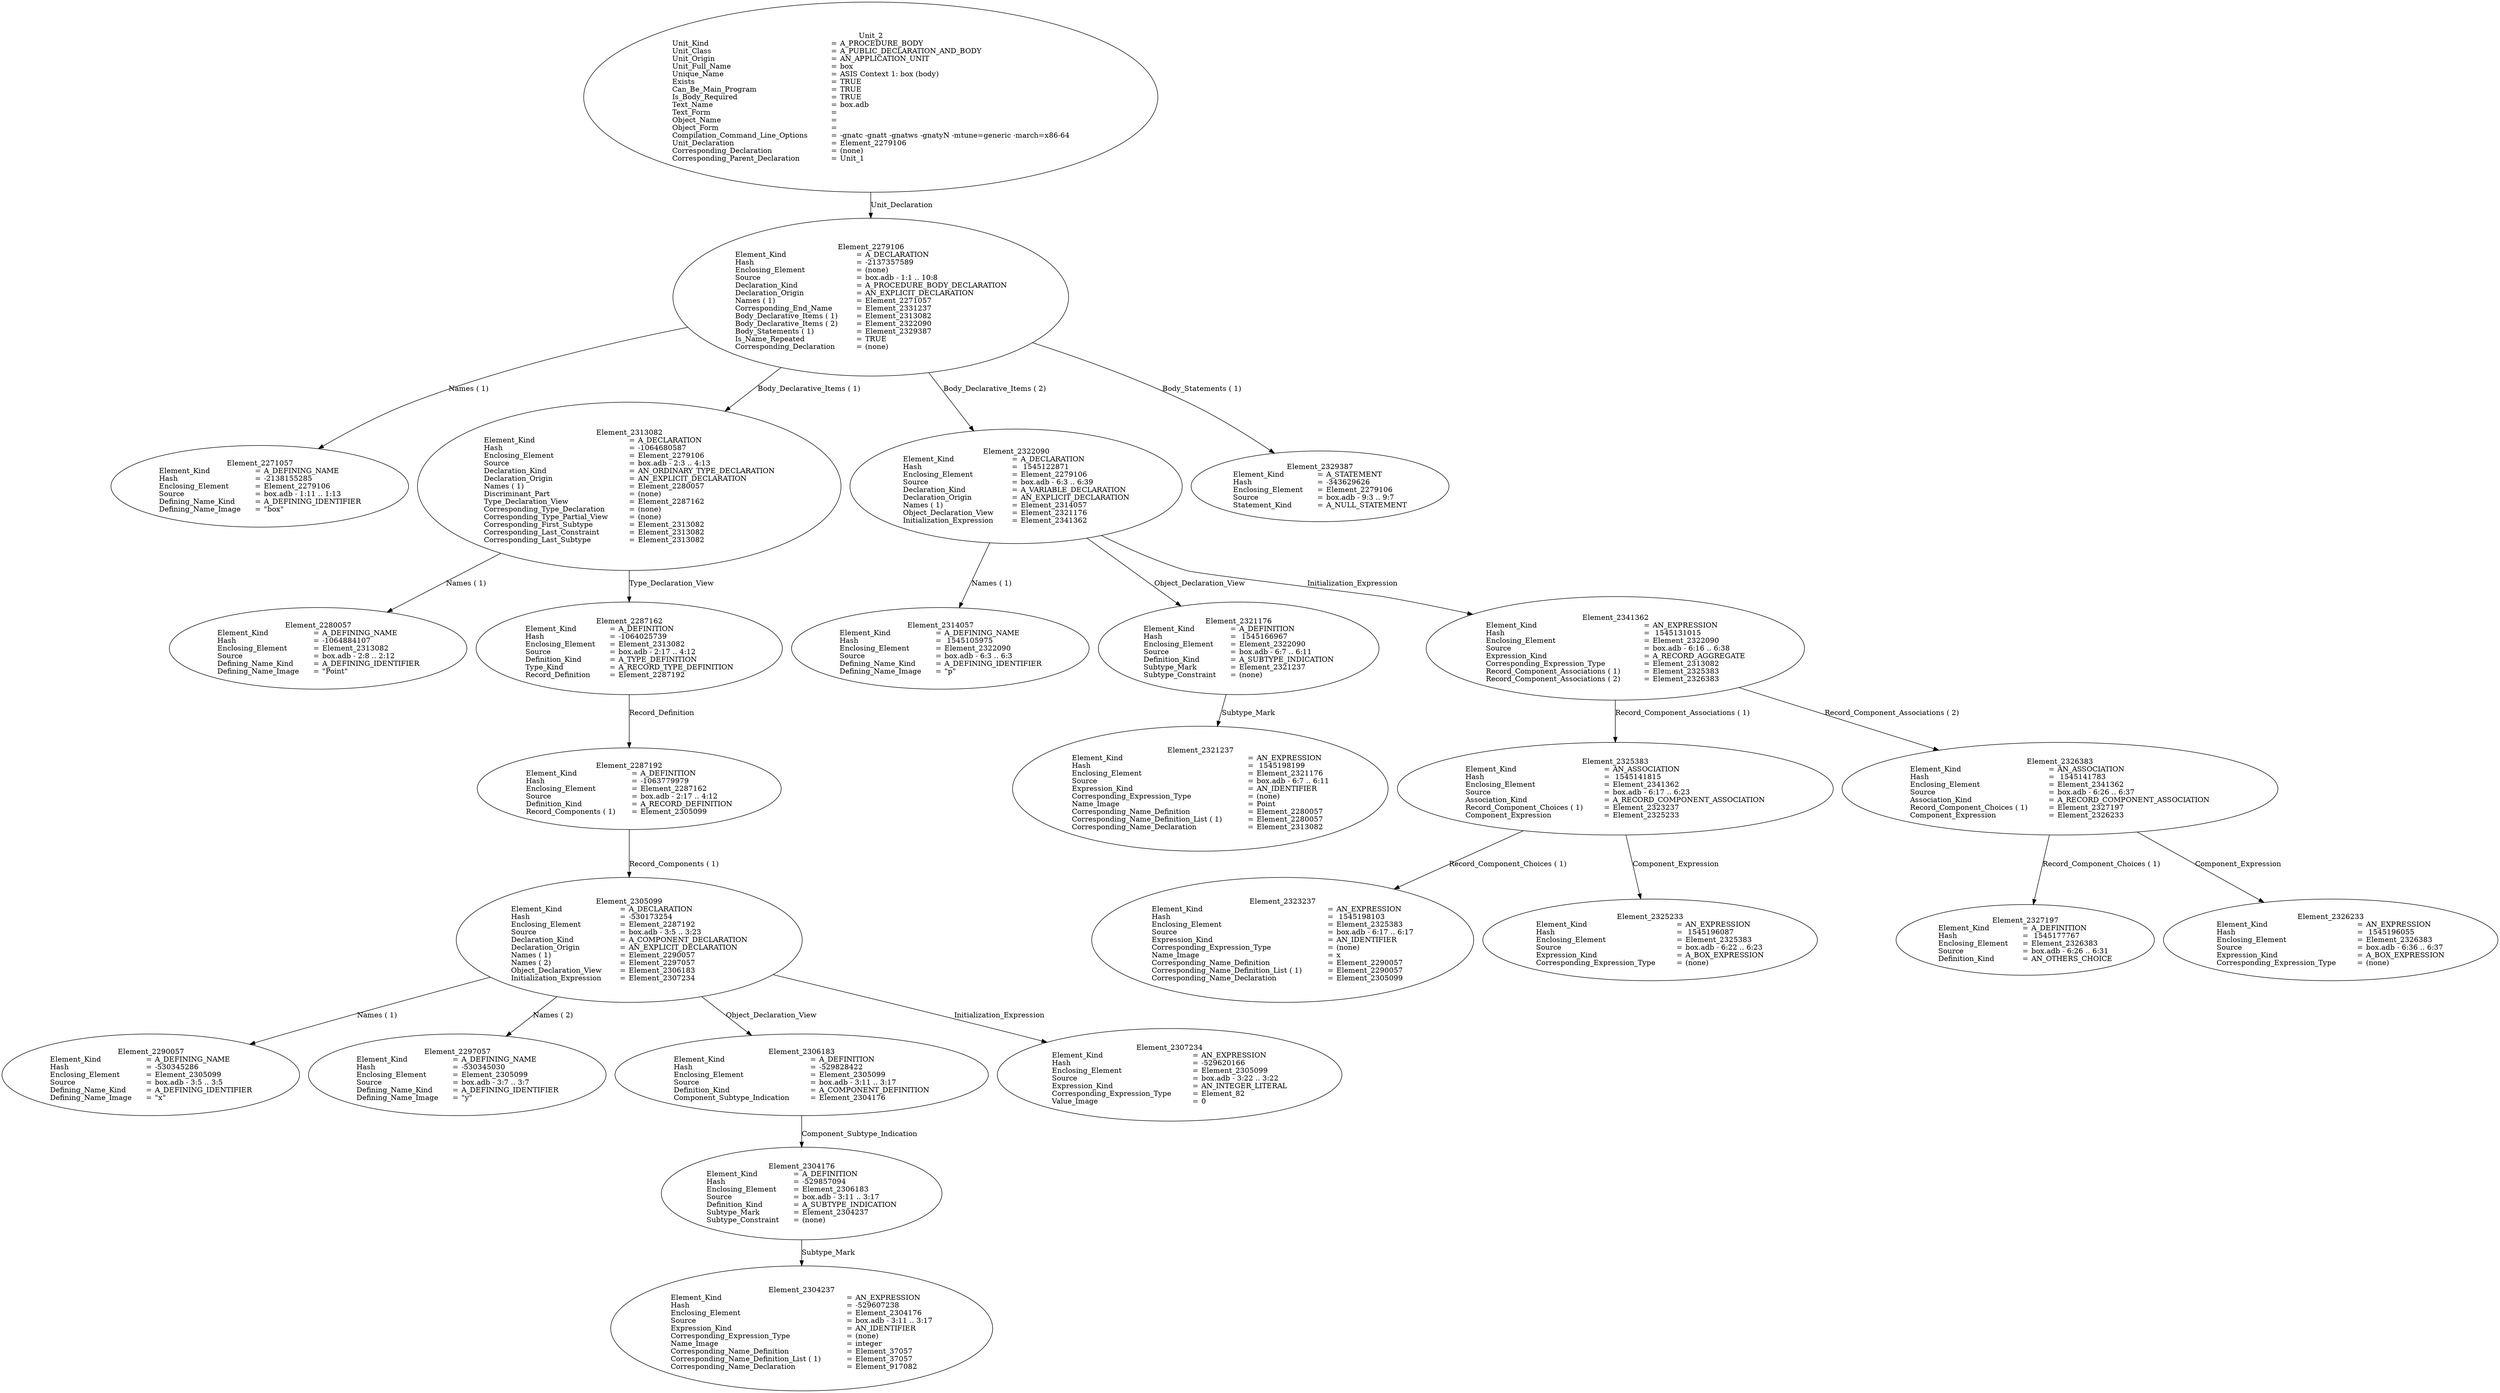 digraph "box.adt" {
  Unit_2 -> Element_2279106
      [ label=Unit_Declaration ];
  Unit_2
      [ label=<<TABLE BORDER="0" CELLBORDER="0" CELLSPACING="0" CELLPADDING="0"> 
          <TR><TD COLSPAN="3">Unit_2</TD></TR>
          <TR><TD ALIGN="LEFT">Unit_Kind   </TD><TD> = </TD><TD ALIGN="LEFT">A_PROCEDURE_BODY</TD></TR>
          <TR><TD ALIGN="LEFT">Unit_Class   </TD><TD> = </TD><TD ALIGN="LEFT">A_PUBLIC_DECLARATION_AND_BODY</TD></TR>
          <TR><TD ALIGN="LEFT">Unit_Origin   </TD><TD> = </TD><TD ALIGN="LEFT">AN_APPLICATION_UNIT</TD></TR>
          <TR><TD ALIGN="LEFT">Unit_Full_Name    </TD><TD> = </TD><TD ALIGN="LEFT">box</TD></TR>
          <TR><TD ALIGN="LEFT">Unique_Name   </TD><TD> = </TD><TD ALIGN="LEFT">ASIS Context 1: box (body)</TD></TR>
          <TR><TD ALIGN="LEFT">Exists  </TD><TD> = </TD><TD ALIGN="LEFT">TRUE</TD></TR>
          <TR><TD ALIGN="LEFT">Can_Be_Main_Program     </TD><TD> = </TD><TD ALIGN="LEFT">TRUE</TD></TR>
          <TR><TD ALIGN="LEFT">Is_Body_Required     </TD><TD> = </TD><TD ALIGN="LEFT">TRUE</TD></TR>
          <TR><TD ALIGN="LEFT">Text_Name   </TD><TD> = </TD><TD ALIGN="LEFT">box.adb</TD></TR>
          <TR><TD ALIGN="LEFT">Text_Form   </TD><TD> = </TD><TD ALIGN="LEFT"></TD></TR>
          <TR><TD ALIGN="LEFT">Object_Name   </TD><TD> = </TD><TD ALIGN="LEFT"></TD></TR>
          <TR><TD ALIGN="LEFT">Object_Form   </TD><TD> = </TD><TD ALIGN="LEFT"></TD></TR>
          <TR><TD ALIGN="LEFT">Compilation_Command_Line_Options         </TD><TD> = </TD><TD ALIGN="LEFT">-gnatc -gnatt -gnatws -gnatyN -mtune=generic -march=x86-64</TD></TR>
          <TR><TD ALIGN="LEFT">Unit_Declaration     </TD><TD> = </TD><TD ALIGN="LEFT">Element_2279106</TD></TR>
          <TR><TD ALIGN="LEFT">Corresponding_Declaration       </TD><TD> = </TD><TD ALIGN="LEFT">(none)</TD></TR>
          <TR><TD ALIGN="LEFT">Corresponding_Parent_Declaration         </TD><TD> = </TD><TD ALIGN="LEFT">Unit_1</TD></TR>
          </TABLE>> ];
  Element_2279106 -> Element_2271057
      [ label="Names ( 1)" ];
  Element_2279106 -> Element_2313082
      [ label="Body_Declarative_Items ( 1)" ];
  Element_2279106 -> Element_2322090
      [ label="Body_Declarative_Items ( 2)" ];
  Element_2279106 -> Element_2329387
      [ label="Body_Statements ( 1)" ];
  Element_2279106
      [ label=<<TABLE BORDER="0" CELLBORDER="0" CELLSPACING="0" CELLPADDING="0"> 
          <TR><TD COLSPAN="3">Element_2279106</TD></TR>
          <TR><TD ALIGN="LEFT">Element_Kind    </TD><TD> = </TD><TD ALIGN="LEFT">A_DECLARATION</TD></TR>
          <TR><TD ALIGN="LEFT">Hash  </TD><TD> = </TD><TD ALIGN="LEFT">-2137357589</TD></TR>
          <TR><TD ALIGN="LEFT">Enclosing_Element     </TD><TD> = </TD><TD ALIGN="LEFT">(none)</TD></TR>
          <TR><TD ALIGN="LEFT">Source  </TD><TD> = </TD><TD ALIGN="LEFT">box.adb - 1:1 .. 10:8</TD></TR>
          <TR><TD ALIGN="LEFT">Declaration_Kind     </TD><TD> = </TD><TD ALIGN="LEFT">A_PROCEDURE_BODY_DECLARATION</TD></TR>
          <TR><TD ALIGN="LEFT">Declaration_Origin     </TD><TD> = </TD><TD ALIGN="LEFT">AN_EXPLICIT_DECLARATION</TD></TR>
          <TR><TD ALIGN="LEFT">Names ( 1)   </TD><TD> = </TD><TD ALIGN="LEFT">Element_2271057</TD></TR>
          <TR><TD ALIGN="LEFT">Corresponding_End_Name      </TD><TD> = </TD><TD ALIGN="LEFT">Element_2331237</TD></TR>
          <TR><TD ALIGN="LEFT">Body_Declarative_Items ( 1)       </TD><TD> = </TD><TD ALIGN="LEFT">Element_2313082</TD></TR>
          <TR><TD ALIGN="LEFT">Body_Declarative_Items ( 2)       </TD><TD> = </TD><TD ALIGN="LEFT">Element_2322090</TD></TR>
          <TR><TD ALIGN="LEFT">Body_Statements ( 1)      </TD><TD> = </TD><TD ALIGN="LEFT">Element_2329387</TD></TR>
          <TR><TD ALIGN="LEFT">Is_Name_Repeated     </TD><TD> = </TD><TD ALIGN="LEFT">TRUE</TD></TR>
          <TR><TD ALIGN="LEFT">Corresponding_Declaration       </TD><TD> = </TD><TD ALIGN="LEFT">(none)</TD></TR>
          </TABLE>> ];
  Element_2271057
      [ label=<<TABLE BORDER="0" CELLBORDER="0" CELLSPACING="0" CELLPADDING="0"> 
          <TR><TD COLSPAN="3">Element_2271057</TD></TR>
          <TR><TD ALIGN="LEFT">Element_Kind    </TD><TD> = </TD><TD ALIGN="LEFT">A_DEFINING_NAME</TD></TR>
          <TR><TD ALIGN="LEFT">Hash  </TD><TD> = </TD><TD ALIGN="LEFT">-2138155285</TD></TR>
          <TR><TD ALIGN="LEFT">Enclosing_Element     </TD><TD> = </TD><TD ALIGN="LEFT">Element_2279106</TD></TR>
          <TR><TD ALIGN="LEFT">Source  </TD><TD> = </TD><TD ALIGN="LEFT">box.adb - 1:11 .. 1:13</TD></TR>
          <TR><TD ALIGN="LEFT">Defining_Name_Kind     </TD><TD> = </TD><TD ALIGN="LEFT">A_DEFINING_IDENTIFIER</TD></TR>
          <TR><TD ALIGN="LEFT">Defining_Name_Image     </TD><TD> = </TD><TD ALIGN="LEFT">"box"</TD></TR>
          </TABLE>> ];
  Element_2313082 -> Element_2280057
      [ label="Names ( 1)" ];
  Element_2313082 -> Element_2287162
      [ label=Type_Declaration_View ];
  Element_2313082
      [ label=<<TABLE BORDER="0" CELLBORDER="0" CELLSPACING="0" CELLPADDING="0"> 
          <TR><TD COLSPAN="3">Element_2313082</TD></TR>
          <TR><TD ALIGN="LEFT">Element_Kind    </TD><TD> = </TD><TD ALIGN="LEFT">A_DECLARATION</TD></TR>
          <TR><TD ALIGN="LEFT">Hash  </TD><TD> = </TD><TD ALIGN="LEFT">-1064680587</TD></TR>
          <TR><TD ALIGN="LEFT">Enclosing_Element     </TD><TD> = </TD><TD ALIGN="LEFT">Element_2279106</TD></TR>
          <TR><TD ALIGN="LEFT">Source  </TD><TD> = </TD><TD ALIGN="LEFT">box.adb - 2:3 .. 4:13</TD></TR>
          <TR><TD ALIGN="LEFT">Declaration_Kind     </TD><TD> = </TD><TD ALIGN="LEFT">AN_ORDINARY_TYPE_DECLARATION</TD></TR>
          <TR><TD ALIGN="LEFT">Declaration_Origin     </TD><TD> = </TD><TD ALIGN="LEFT">AN_EXPLICIT_DECLARATION</TD></TR>
          <TR><TD ALIGN="LEFT">Names ( 1)   </TD><TD> = </TD><TD ALIGN="LEFT">Element_2280057</TD></TR>
          <TR><TD ALIGN="LEFT">Discriminant_Part     </TD><TD> = </TD><TD ALIGN="LEFT">(none)</TD></TR>
          <TR><TD ALIGN="LEFT">Type_Declaration_View      </TD><TD> = </TD><TD ALIGN="LEFT">Element_2287162</TD></TR>
          <TR><TD ALIGN="LEFT">Corresponding_Type_Declaration        </TD><TD> = </TD><TD ALIGN="LEFT">(none)</TD></TR>
          <TR><TD ALIGN="LEFT">Corresponding_Type_Partial_View        </TD><TD> = </TD><TD ALIGN="LEFT">(none)</TD></TR>
          <TR><TD ALIGN="LEFT">Corresponding_First_Subtype       </TD><TD> = </TD><TD ALIGN="LEFT">Element_2313082</TD></TR>
          <TR><TD ALIGN="LEFT">Corresponding_Last_Constraint        </TD><TD> = </TD><TD ALIGN="LEFT">Element_2313082</TD></TR>
          <TR><TD ALIGN="LEFT">Corresponding_Last_Subtype       </TD><TD> = </TD><TD ALIGN="LEFT">Element_2313082</TD></TR>
          </TABLE>> ];
  Element_2280057
      [ label=<<TABLE BORDER="0" CELLBORDER="0" CELLSPACING="0" CELLPADDING="0"> 
          <TR><TD COLSPAN="3">Element_2280057</TD></TR>
          <TR><TD ALIGN="LEFT">Element_Kind    </TD><TD> = </TD><TD ALIGN="LEFT">A_DEFINING_NAME</TD></TR>
          <TR><TD ALIGN="LEFT">Hash  </TD><TD> = </TD><TD ALIGN="LEFT">-1064884107</TD></TR>
          <TR><TD ALIGN="LEFT">Enclosing_Element     </TD><TD> = </TD><TD ALIGN="LEFT">Element_2313082</TD></TR>
          <TR><TD ALIGN="LEFT">Source  </TD><TD> = </TD><TD ALIGN="LEFT">box.adb - 2:8 .. 2:12</TD></TR>
          <TR><TD ALIGN="LEFT">Defining_Name_Kind     </TD><TD> = </TD><TD ALIGN="LEFT">A_DEFINING_IDENTIFIER</TD></TR>
          <TR><TD ALIGN="LEFT">Defining_Name_Image     </TD><TD> = </TD><TD ALIGN="LEFT">"Point"</TD></TR>
          </TABLE>> ];
  Element_2287162 -> Element_2287192
      [ label=Record_Definition ];
  Element_2287162
      [ label=<<TABLE BORDER="0" CELLBORDER="0" CELLSPACING="0" CELLPADDING="0"> 
          <TR><TD COLSPAN="3">Element_2287162</TD></TR>
          <TR><TD ALIGN="LEFT">Element_Kind    </TD><TD> = </TD><TD ALIGN="LEFT">A_DEFINITION</TD></TR>
          <TR><TD ALIGN="LEFT">Hash  </TD><TD> = </TD><TD ALIGN="LEFT">-1064025739</TD></TR>
          <TR><TD ALIGN="LEFT">Enclosing_Element     </TD><TD> = </TD><TD ALIGN="LEFT">Element_2313082</TD></TR>
          <TR><TD ALIGN="LEFT">Source  </TD><TD> = </TD><TD ALIGN="LEFT">box.adb - 2:17 .. 4:12</TD></TR>
          <TR><TD ALIGN="LEFT">Definition_Kind    </TD><TD> = </TD><TD ALIGN="LEFT">A_TYPE_DEFINITION</TD></TR>
          <TR><TD ALIGN="LEFT">Type_Kind   </TD><TD> = </TD><TD ALIGN="LEFT">A_RECORD_TYPE_DEFINITION</TD></TR>
          <TR><TD ALIGN="LEFT">Record_Definition     </TD><TD> = </TD><TD ALIGN="LEFT">Element_2287192</TD></TR>
          </TABLE>> ];
  Element_2287192 -> Element_2305099
      [ label="Record_Components ( 1)" ];
  Element_2287192
      [ label=<<TABLE BORDER="0" CELLBORDER="0" CELLSPACING="0" CELLPADDING="0"> 
          <TR><TD COLSPAN="3">Element_2287192</TD></TR>
          <TR><TD ALIGN="LEFT">Element_Kind    </TD><TD> = </TD><TD ALIGN="LEFT">A_DEFINITION</TD></TR>
          <TR><TD ALIGN="LEFT">Hash  </TD><TD> = </TD><TD ALIGN="LEFT">-1063779979</TD></TR>
          <TR><TD ALIGN="LEFT">Enclosing_Element     </TD><TD> = </TD><TD ALIGN="LEFT">Element_2287162</TD></TR>
          <TR><TD ALIGN="LEFT">Source  </TD><TD> = </TD><TD ALIGN="LEFT">box.adb - 2:17 .. 4:12</TD></TR>
          <TR><TD ALIGN="LEFT">Definition_Kind    </TD><TD> = </TD><TD ALIGN="LEFT">A_RECORD_DEFINITION</TD></TR>
          <TR><TD ALIGN="LEFT">Record_Components ( 1)      </TD><TD> = </TD><TD ALIGN="LEFT">Element_2305099</TD></TR>
          </TABLE>> ];
  Element_2305099 -> Element_2290057
      [ label="Names ( 1)" ];
  Element_2305099 -> Element_2297057
      [ label="Names ( 2)" ];
  Element_2305099 -> Element_2306183
      [ label=Object_Declaration_View ];
  Element_2305099 -> Element_2307234
      [ label=Initialization_Expression ];
  Element_2305099
      [ label=<<TABLE BORDER="0" CELLBORDER="0" CELLSPACING="0" CELLPADDING="0"> 
          <TR><TD COLSPAN="3">Element_2305099</TD></TR>
          <TR><TD ALIGN="LEFT">Element_Kind    </TD><TD> = </TD><TD ALIGN="LEFT">A_DECLARATION</TD></TR>
          <TR><TD ALIGN="LEFT">Hash  </TD><TD> = </TD><TD ALIGN="LEFT">-530173254</TD></TR>
          <TR><TD ALIGN="LEFT">Enclosing_Element     </TD><TD> = </TD><TD ALIGN="LEFT">Element_2287192</TD></TR>
          <TR><TD ALIGN="LEFT">Source  </TD><TD> = </TD><TD ALIGN="LEFT">box.adb - 3:5 .. 3:23</TD></TR>
          <TR><TD ALIGN="LEFT">Declaration_Kind     </TD><TD> = </TD><TD ALIGN="LEFT">A_COMPONENT_DECLARATION</TD></TR>
          <TR><TD ALIGN="LEFT">Declaration_Origin     </TD><TD> = </TD><TD ALIGN="LEFT">AN_EXPLICIT_DECLARATION</TD></TR>
          <TR><TD ALIGN="LEFT">Names ( 1)   </TD><TD> = </TD><TD ALIGN="LEFT">Element_2290057</TD></TR>
          <TR><TD ALIGN="LEFT">Names ( 2)   </TD><TD> = </TD><TD ALIGN="LEFT">Element_2297057</TD></TR>
          <TR><TD ALIGN="LEFT">Object_Declaration_View      </TD><TD> = </TD><TD ALIGN="LEFT">Element_2306183</TD></TR>
          <TR><TD ALIGN="LEFT">Initialization_Expression       </TD><TD> = </TD><TD ALIGN="LEFT">Element_2307234</TD></TR>
          </TABLE>> ];
  Element_2290057
      [ label=<<TABLE BORDER="0" CELLBORDER="0" CELLSPACING="0" CELLPADDING="0"> 
          <TR><TD COLSPAN="3">Element_2290057</TD></TR>
          <TR><TD ALIGN="LEFT">Element_Kind    </TD><TD> = </TD><TD ALIGN="LEFT">A_DEFINING_NAME</TD></TR>
          <TR><TD ALIGN="LEFT">Hash  </TD><TD> = </TD><TD ALIGN="LEFT">-530345286</TD></TR>
          <TR><TD ALIGN="LEFT">Enclosing_Element     </TD><TD> = </TD><TD ALIGN="LEFT">Element_2305099</TD></TR>
          <TR><TD ALIGN="LEFT">Source  </TD><TD> = </TD><TD ALIGN="LEFT">box.adb - 3:5 .. 3:5</TD></TR>
          <TR><TD ALIGN="LEFT">Defining_Name_Kind     </TD><TD> = </TD><TD ALIGN="LEFT">A_DEFINING_IDENTIFIER</TD></TR>
          <TR><TD ALIGN="LEFT">Defining_Name_Image     </TD><TD> = </TD><TD ALIGN="LEFT">"x"</TD></TR>
          </TABLE>> ];
  Element_2297057
      [ label=<<TABLE BORDER="0" CELLBORDER="0" CELLSPACING="0" CELLPADDING="0"> 
          <TR><TD COLSPAN="3">Element_2297057</TD></TR>
          <TR><TD ALIGN="LEFT">Element_Kind    </TD><TD> = </TD><TD ALIGN="LEFT">A_DEFINING_NAME</TD></TR>
          <TR><TD ALIGN="LEFT">Hash  </TD><TD> = </TD><TD ALIGN="LEFT">-530345030</TD></TR>
          <TR><TD ALIGN="LEFT">Enclosing_Element     </TD><TD> = </TD><TD ALIGN="LEFT">Element_2305099</TD></TR>
          <TR><TD ALIGN="LEFT">Source  </TD><TD> = </TD><TD ALIGN="LEFT">box.adb - 3:7 .. 3:7</TD></TR>
          <TR><TD ALIGN="LEFT">Defining_Name_Kind     </TD><TD> = </TD><TD ALIGN="LEFT">A_DEFINING_IDENTIFIER</TD></TR>
          <TR><TD ALIGN="LEFT">Defining_Name_Image     </TD><TD> = </TD><TD ALIGN="LEFT">"y"</TD></TR>
          </TABLE>> ];
  Element_2306183 -> Element_2304176
      [ label=Component_Subtype_Indication ];
  Element_2306183
      [ label=<<TABLE BORDER="0" CELLBORDER="0" CELLSPACING="0" CELLPADDING="0"> 
          <TR><TD COLSPAN="3">Element_2306183</TD></TR>
          <TR><TD ALIGN="LEFT">Element_Kind    </TD><TD> = </TD><TD ALIGN="LEFT">A_DEFINITION</TD></TR>
          <TR><TD ALIGN="LEFT">Hash  </TD><TD> = </TD><TD ALIGN="LEFT">-529828422</TD></TR>
          <TR><TD ALIGN="LEFT">Enclosing_Element     </TD><TD> = </TD><TD ALIGN="LEFT">Element_2305099</TD></TR>
          <TR><TD ALIGN="LEFT">Source  </TD><TD> = </TD><TD ALIGN="LEFT">box.adb - 3:11 .. 3:17</TD></TR>
          <TR><TD ALIGN="LEFT">Definition_Kind    </TD><TD> = </TD><TD ALIGN="LEFT">A_COMPONENT_DEFINITION</TD></TR>
          <TR><TD ALIGN="LEFT">Component_Subtype_Indication        </TD><TD> = </TD><TD ALIGN="LEFT">Element_2304176</TD></TR>
          </TABLE>> ];
  Element_2304176 -> Element_2304237
      [ label=Subtype_Mark ];
  Element_2304176
      [ label=<<TABLE BORDER="0" CELLBORDER="0" CELLSPACING="0" CELLPADDING="0"> 
          <TR><TD COLSPAN="3">Element_2304176</TD></TR>
          <TR><TD ALIGN="LEFT">Element_Kind    </TD><TD> = </TD><TD ALIGN="LEFT">A_DEFINITION</TD></TR>
          <TR><TD ALIGN="LEFT">Hash  </TD><TD> = </TD><TD ALIGN="LEFT">-529857094</TD></TR>
          <TR><TD ALIGN="LEFT">Enclosing_Element     </TD><TD> = </TD><TD ALIGN="LEFT">Element_2306183</TD></TR>
          <TR><TD ALIGN="LEFT">Source  </TD><TD> = </TD><TD ALIGN="LEFT">box.adb - 3:11 .. 3:17</TD></TR>
          <TR><TD ALIGN="LEFT">Definition_Kind    </TD><TD> = </TD><TD ALIGN="LEFT">A_SUBTYPE_INDICATION</TD></TR>
          <TR><TD ALIGN="LEFT">Subtype_Mark    </TD><TD> = </TD><TD ALIGN="LEFT">Element_2304237</TD></TR>
          <TR><TD ALIGN="LEFT">Subtype_Constraint     </TD><TD> = </TD><TD ALIGN="LEFT">(none)</TD></TR>
          </TABLE>> ];
  Element_2304237
      [ label=<<TABLE BORDER="0" CELLBORDER="0" CELLSPACING="0" CELLPADDING="0"> 
          <TR><TD COLSPAN="3">Element_2304237</TD></TR>
          <TR><TD ALIGN="LEFT">Element_Kind    </TD><TD> = </TD><TD ALIGN="LEFT">AN_EXPRESSION</TD></TR>
          <TR><TD ALIGN="LEFT">Hash  </TD><TD> = </TD><TD ALIGN="LEFT">-529607238</TD></TR>
          <TR><TD ALIGN="LEFT">Enclosing_Element     </TD><TD> = </TD><TD ALIGN="LEFT">Element_2304176</TD></TR>
          <TR><TD ALIGN="LEFT">Source  </TD><TD> = </TD><TD ALIGN="LEFT">box.adb - 3:11 .. 3:17</TD></TR>
          <TR><TD ALIGN="LEFT">Expression_Kind    </TD><TD> = </TD><TD ALIGN="LEFT">AN_IDENTIFIER</TD></TR>
          <TR><TD ALIGN="LEFT">Corresponding_Expression_Type        </TD><TD> = </TD><TD ALIGN="LEFT">(none)</TD></TR>
          <TR><TD ALIGN="LEFT">Name_Image   </TD><TD> = </TD><TD ALIGN="LEFT">integer</TD></TR>
          <TR><TD ALIGN="LEFT">Corresponding_Name_Definition        </TD><TD> = </TD><TD ALIGN="LEFT">Element_37057</TD></TR>
          <TR><TD ALIGN="LEFT">Corresponding_Name_Definition_List ( 1)          </TD><TD> = </TD><TD ALIGN="LEFT">Element_37057</TD></TR>
          <TR><TD ALIGN="LEFT">Corresponding_Name_Declaration        </TD><TD> = </TD><TD ALIGN="LEFT">Element_917082</TD></TR>
          </TABLE>> ];
  Element_2307234
      [ label=<<TABLE BORDER="0" CELLBORDER="0" CELLSPACING="0" CELLPADDING="0"> 
          <TR><TD COLSPAN="3">Element_2307234</TD></TR>
          <TR><TD ALIGN="LEFT">Element_Kind    </TD><TD> = </TD><TD ALIGN="LEFT">AN_EXPRESSION</TD></TR>
          <TR><TD ALIGN="LEFT">Hash  </TD><TD> = </TD><TD ALIGN="LEFT">-529620166</TD></TR>
          <TR><TD ALIGN="LEFT">Enclosing_Element     </TD><TD> = </TD><TD ALIGN="LEFT">Element_2305099</TD></TR>
          <TR><TD ALIGN="LEFT">Source  </TD><TD> = </TD><TD ALIGN="LEFT">box.adb - 3:22 .. 3:22</TD></TR>
          <TR><TD ALIGN="LEFT">Expression_Kind    </TD><TD> = </TD><TD ALIGN="LEFT">AN_INTEGER_LITERAL</TD></TR>
          <TR><TD ALIGN="LEFT">Corresponding_Expression_Type        </TD><TD> = </TD><TD ALIGN="LEFT">Element_82</TD></TR>
          <TR><TD ALIGN="LEFT">Value_Image   </TD><TD> = </TD><TD ALIGN="LEFT">0</TD></TR>
          </TABLE>> ];
  Element_2322090 -> Element_2314057
      [ label="Names ( 1)" ];
  Element_2322090 -> Element_2321176
      [ label=Object_Declaration_View ];
  Element_2322090 -> Element_2341362
      [ label=Initialization_Expression ];
  Element_2322090
      [ label=<<TABLE BORDER="0" CELLBORDER="0" CELLSPACING="0" CELLPADDING="0"> 
          <TR><TD COLSPAN="3">Element_2322090</TD></TR>
          <TR><TD ALIGN="LEFT">Element_Kind    </TD><TD> = </TD><TD ALIGN="LEFT">A_DECLARATION</TD></TR>
          <TR><TD ALIGN="LEFT">Hash  </TD><TD> = </TD><TD ALIGN="LEFT"> 1545122871</TD></TR>
          <TR><TD ALIGN="LEFT">Enclosing_Element     </TD><TD> = </TD><TD ALIGN="LEFT">Element_2279106</TD></TR>
          <TR><TD ALIGN="LEFT">Source  </TD><TD> = </TD><TD ALIGN="LEFT">box.adb - 6:3 .. 6:39</TD></TR>
          <TR><TD ALIGN="LEFT">Declaration_Kind     </TD><TD> = </TD><TD ALIGN="LEFT">A_VARIABLE_DECLARATION</TD></TR>
          <TR><TD ALIGN="LEFT">Declaration_Origin     </TD><TD> = </TD><TD ALIGN="LEFT">AN_EXPLICIT_DECLARATION</TD></TR>
          <TR><TD ALIGN="LEFT">Names ( 1)   </TD><TD> = </TD><TD ALIGN="LEFT">Element_2314057</TD></TR>
          <TR><TD ALIGN="LEFT">Object_Declaration_View      </TD><TD> = </TD><TD ALIGN="LEFT">Element_2321176</TD></TR>
          <TR><TD ALIGN="LEFT">Initialization_Expression       </TD><TD> = </TD><TD ALIGN="LEFT">Element_2341362</TD></TR>
          </TABLE>> ];
  Element_2314057
      [ label=<<TABLE BORDER="0" CELLBORDER="0" CELLSPACING="0" CELLPADDING="0"> 
          <TR><TD COLSPAN="3">Element_2314057</TD></TR>
          <TR><TD ALIGN="LEFT">Element_Kind    </TD><TD> = </TD><TD ALIGN="LEFT">A_DEFINING_NAME</TD></TR>
          <TR><TD ALIGN="LEFT">Hash  </TD><TD> = </TD><TD ALIGN="LEFT"> 1545105975</TD></TR>
          <TR><TD ALIGN="LEFT">Enclosing_Element     </TD><TD> = </TD><TD ALIGN="LEFT">Element_2322090</TD></TR>
          <TR><TD ALIGN="LEFT">Source  </TD><TD> = </TD><TD ALIGN="LEFT">box.adb - 6:3 .. 6:3</TD></TR>
          <TR><TD ALIGN="LEFT">Defining_Name_Kind     </TD><TD> = </TD><TD ALIGN="LEFT">A_DEFINING_IDENTIFIER</TD></TR>
          <TR><TD ALIGN="LEFT">Defining_Name_Image     </TD><TD> = </TD><TD ALIGN="LEFT">"p"</TD></TR>
          </TABLE>> ];
  Element_2321176 -> Element_2321237
      [ label=Subtype_Mark ];
  Element_2321176
      [ label=<<TABLE BORDER="0" CELLBORDER="0" CELLSPACING="0" CELLPADDING="0"> 
          <TR><TD COLSPAN="3">Element_2321176</TD></TR>
          <TR><TD ALIGN="LEFT">Element_Kind    </TD><TD> = </TD><TD ALIGN="LEFT">A_DEFINITION</TD></TR>
          <TR><TD ALIGN="LEFT">Hash  </TD><TD> = </TD><TD ALIGN="LEFT"> 1545166967</TD></TR>
          <TR><TD ALIGN="LEFT">Enclosing_Element     </TD><TD> = </TD><TD ALIGN="LEFT">Element_2322090</TD></TR>
          <TR><TD ALIGN="LEFT">Source  </TD><TD> = </TD><TD ALIGN="LEFT">box.adb - 6:7 .. 6:11</TD></TR>
          <TR><TD ALIGN="LEFT">Definition_Kind    </TD><TD> = </TD><TD ALIGN="LEFT">A_SUBTYPE_INDICATION</TD></TR>
          <TR><TD ALIGN="LEFT">Subtype_Mark    </TD><TD> = </TD><TD ALIGN="LEFT">Element_2321237</TD></TR>
          <TR><TD ALIGN="LEFT">Subtype_Constraint     </TD><TD> = </TD><TD ALIGN="LEFT">(none)</TD></TR>
          </TABLE>> ];
  Element_2321237
      [ label=<<TABLE BORDER="0" CELLBORDER="0" CELLSPACING="0" CELLPADDING="0"> 
          <TR><TD COLSPAN="3">Element_2321237</TD></TR>
          <TR><TD ALIGN="LEFT">Element_Kind    </TD><TD> = </TD><TD ALIGN="LEFT">AN_EXPRESSION</TD></TR>
          <TR><TD ALIGN="LEFT">Hash  </TD><TD> = </TD><TD ALIGN="LEFT"> 1545198199</TD></TR>
          <TR><TD ALIGN="LEFT">Enclosing_Element     </TD><TD> = </TD><TD ALIGN="LEFT">Element_2321176</TD></TR>
          <TR><TD ALIGN="LEFT">Source  </TD><TD> = </TD><TD ALIGN="LEFT">box.adb - 6:7 .. 6:11</TD></TR>
          <TR><TD ALIGN="LEFT">Expression_Kind    </TD><TD> = </TD><TD ALIGN="LEFT">AN_IDENTIFIER</TD></TR>
          <TR><TD ALIGN="LEFT">Corresponding_Expression_Type        </TD><TD> = </TD><TD ALIGN="LEFT">(none)</TD></TR>
          <TR><TD ALIGN="LEFT">Name_Image   </TD><TD> = </TD><TD ALIGN="LEFT">Point</TD></TR>
          <TR><TD ALIGN="LEFT">Corresponding_Name_Definition        </TD><TD> = </TD><TD ALIGN="LEFT">Element_2280057</TD></TR>
          <TR><TD ALIGN="LEFT">Corresponding_Name_Definition_List ( 1)          </TD><TD> = </TD><TD ALIGN="LEFT">Element_2280057</TD></TR>
          <TR><TD ALIGN="LEFT">Corresponding_Name_Declaration        </TD><TD> = </TD><TD ALIGN="LEFT">Element_2313082</TD></TR>
          </TABLE>> ];
  Element_2341362 -> Element_2325383
      [ label="Record_Component_Associations ( 1)" ];
  Element_2341362 -> Element_2326383
      [ label="Record_Component_Associations ( 2)" ];
  Element_2341362
      [ label=<<TABLE BORDER="0" CELLBORDER="0" CELLSPACING="0" CELLPADDING="0"> 
          <TR><TD COLSPAN="3">Element_2341362</TD></TR>
          <TR><TD ALIGN="LEFT">Element_Kind    </TD><TD> = </TD><TD ALIGN="LEFT">AN_EXPRESSION</TD></TR>
          <TR><TD ALIGN="LEFT">Hash  </TD><TD> = </TD><TD ALIGN="LEFT"> 1545131015</TD></TR>
          <TR><TD ALIGN="LEFT">Enclosing_Element     </TD><TD> = </TD><TD ALIGN="LEFT">Element_2322090</TD></TR>
          <TR><TD ALIGN="LEFT">Source  </TD><TD> = </TD><TD ALIGN="LEFT">box.adb - 6:16 .. 6:38</TD></TR>
          <TR><TD ALIGN="LEFT">Expression_Kind    </TD><TD> = </TD><TD ALIGN="LEFT">A_RECORD_AGGREGATE</TD></TR>
          <TR><TD ALIGN="LEFT">Corresponding_Expression_Type        </TD><TD> = </TD><TD ALIGN="LEFT">Element_2313082</TD></TR>
          <TR><TD ALIGN="LEFT">Record_Component_Associations ( 1)         </TD><TD> = </TD><TD ALIGN="LEFT">Element_2325383</TD></TR>
          <TR><TD ALIGN="LEFT">Record_Component_Associations ( 2)         </TD><TD> = </TD><TD ALIGN="LEFT">Element_2326383</TD></TR>
          </TABLE>> ];
  Element_2325383 -> Element_2323237
      [ label="Record_Component_Choices ( 1)" ];
  Element_2325383 -> Element_2325233
      [ label=Component_Expression ];
  Element_2325383
      [ label=<<TABLE BORDER="0" CELLBORDER="0" CELLSPACING="0" CELLPADDING="0"> 
          <TR><TD COLSPAN="3">Element_2325383</TD></TR>
          <TR><TD ALIGN="LEFT">Element_Kind    </TD><TD> = </TD><TD ALIGN="LEFT">AN_ASSOCIATION</TD></TR>
          <TR><TD ALIGN="LEFT">Hash  </TD><TD> = </TD><TD ALIGN="LEFT"> 1545141815</TD></TR>
          <TR><TD ALIGN="LEFT">Enclosing_Element     </TD><TD> = </TD><TD ALIGN="LEFT">Element_2341362</TD></TR>
          <TR><TD ALIGN="LEFT">Source  </TD><TD> = </TD><TD ALIGN="LEFT">box.adb - 6:17 .. 6:23</TD></TR>
          <TR><TD ALIGN="LEFT">Association_Kind     </TD><TD> = </TD><TD ALIGN="LEFT">A_RECORD_COMPONENT_ASSOCIATION</TD></TR>
          <TR><TD ALIGN="LEFT">Record_Component_Choices ( 1)        </TD><TD> = </TD><TD ALIGN="LEFT">Element_2323237</TD></TR>
          <TR><TD ALIGN="LEFT">Component_Expression      </TD><TD> = </TD><TD ALIGN="LEFT">Element_2325233</TD></TR>
          </TABLE>> ];
  Element_2323237
      [ label=<<TABLE BORDER="0" CELLBORDER="0" CELLSPACING="0" CELLPADDING="0"> 
          <TR><TD COLSPAN="3">Element_2323237</TD></TR>
          <TR><TD ALIGN="LEFT">Element_Kind    </TD><TD> = </TD><TD ALIGN="LEFT">AN_EXPRESSION</TD></TR>
          <TR><TD ALIGN="LEFT">Hash  </TD><TD> = </TD><TD ALIGN="LEFT"> 1545198103</TD></TR>
          <TR><TD ALIGN="LEFT">Enclosing_Element     </TD><TD> = </TD><TD ALIGN="LEFT">Element_2325383</TD></TR>
          <TR><TD ALIGN="LEFT">Source  </TD><TD> = </TD><TD ALIGN="LEFT">box.adb - 6:17 .. 6:17</TD></TR>
          <TR><TD ALIGN="LEFT">Expression_Kind    </TD><TD> = </TD><TD ALIGN="LEFT">AN_IDENTIFIER</TD></TR>
          <TR><TD ALIGN="LEFT">Corresponding_Expression_Type        </TD><TD> = </TD><TD ALIGN="LEFT">(none)</TD></TR>
          <TR><TD ALIGN="LEFT">Name_Image   </TD><TD> = </TD><TD ALIGN="LEFT">x</TD></TR>
          <TR><TD ALIGN="LEFT">Corresponding_Name_Definition        </TD><TD> = </TD><TD ALIGN="LEFT">Element_2290057</TD></TR>
          <TR><TD ALIGN="LEFT">Corresponding_Name_Definition_List ( 1)          </TD><TD> = </TD><TD ALIGN="LEFT">Element_2290057</TD></TR>
          <TR><TD ALIGN="LEFT">Corresponding_Name_Declaration        </TD><TD> = </TD><TD ALIGN="LEFT">Element_2305099</TD></TR>
          </TABLE>> ];
  Element_2325233
      [ label=<<TABLE BORDER="0" CELLBORDER="0" CELLSPACING="0" CELLPADDING="0"> 
          <TR><TD COLSPAN="3">Element_2325233</TD></TR>
          <TR><TD ALIGN="LEFT">Element_Kind    </TD><TD> = </TD><TD ALIGN="LEFT">AN_EXPRESSION</TD></TR>
          <TR><TD ALIGN="LEFT">Hash  </TD><TD> = </TD><TD ALIGN="LEFT"> 1545196087</TD></TR>
          <TR><TD ALIGN="LEFT">Enclosing_Element     </TD><TD> = </TD><TD ALIGN="LEFT">Element_2325383</TD></TR>
          <TR><TD ALIGN="LEFT">Source  </TD><TD> = </TD><TD ALIGN="LEFT">box.adb - 6:22 .. 6:23</TD></TR>
          <TR><TD ALIGN="LEFT">Expression_Kind    </TD><TD> = </TD><TD ALIGN="LEFT">A_BOX_EXPRESSION</TD></TR>
          <TR><TD ALIGN="LEFT">Corresponding_Expression_Type        </TD><TD> = </TD><TD ALIGN="LEFT">(none)</TD></TR>
          </TABLE>> ];
  Element_2326383 -> Element_2327197
      [ label="Record_Component_Choices ( 1)" ];
  Element_2326383 -> Element_2326233
      [ label=Component_Expression ];
  Element_2326383
      [ label=<<TABLE BORDER="0" CELLBORDER="0" CELLSPACING="0" CELLPADDING="0"> 
          <TR><TD COLSPAN="3">Element_2326383</TD></TR>
          <TR><TD ALIGN="LEFT">Element_Kind    </TD><TD> = </TD><TD ALIGN="LEFT">AN_ASSOCIATION</TD></TR>
          <TR><TD ALIGN="LEFT">Hash  </TD><TD> = </TD><TD ALIGN="LEFT"> 1545141783</TD></TR>
          <TR><TD ALIGN="LEFT">Enclosing_Element     </TD><TD> = </TD><TD ALIGN="LEFT">Element_2341362</TD></TR>
          <TR><TD ALIGN="LEFT">Source  </TD><TD> = </TD><TD ALIGN="LEFT">box.adb - 6:26 .. 6:37</TD></TR>
          <TR><TD ALIGN="LEFT">Association_Kind     </TD><TD> = </TD><TD ALIGN="LEFT">A_RECORD_COMPONENT_ASSOCIATION</TD></TR>
          <TR><TD ALIGN="LEFT">Record_Component_Choices ( 1)        </TD><TD> = </TD><TD ALIGN="LEFT">Element_2327197</TD></TR>
          <TR><TD ALIGN="LEFT">Component_Expression      </TD><TD> = </TD><TD ALIGN="LEFT">Element_2326233</TD></TR>
          </TABLE>> ];
  Element_2327197
      [ label=<<TABLE BORDER="0" CELLBORDER="0" CELLSPACING="0" CELLPADDING="0"> 
          <TR><TD COLSPAN="3">Element_2327197</TD></TR>
          <TR><TD ALIGN="LEFT">Element_Kind    </TD><TD> = </TD><TD ALIGN="LEFT">A_DEFINITION</TD></TR>
          <TR><TD ALIGN="LEFT">Hash  </TD><TD> = </TD><TD ALIGN="LEFT"> 1545177767</TD></TR>
          <TR><TD ALIGN="LEFT">Enclosing_Element     </TD><TD> = </TD><TD ALIGN="LEFT">Element_2326383</TD></TR>
          <TR><TD ALIGN="LEFT">Source  </TD><TD> = </TD><TD ALIGN="LEFT">box.adb - 6:26 .. 6:31</TD></TR>
          <TR><TD ALIGN="LEFT">Definition_Kind    </TD><TD> = </TD><TD ALIGN="LEFT">AN_OTHERS_CHOICE</TD></TR>
          </TABLE>> ];
  Element_2326233
      [ label=<<TABLE BORDER="0" CELLBORDER="0" CELLSPACING="0" CELLPADDING="0"> 
          <TR><TD COLSPAN="3">Element_2326233</TD></TR>
          <TR><TD ALIGN="LEFT">Element_Kind    </TD><TD> = </TD><TD ALIGN="LEFT">AN_EXPRESSION</TD></TR>
          <TR><TD ALIGN="LEFT">Hash  </TD><TD> = </TD><TD ALIGN="LEFT"> 1545196055</TD></TR>
          <TR><TD ALIGN="LEFT">Enclosing_Element     </TD><TD> = </TD><TD ALIGN="LEFT">Element_2326383</TD></TR>
          <TR><TD ALIGN="LEFT">Source  </TD><TD> = </TD><TD ALIGN="LEFT">box.adb - 6:36 .. 6:37</TD></TR>
          <TR><TD ALIGN="LEFT">Expression_Kind    </TD><TD> = </TD><TD ALIGN="LEFT">A_BOX_EXPRESSION</TD></TR>
          <TR><TD ALIGN="LEFT">Corresponding_Expression_Type        </TD><TD> = </TD><TD ALIGN="LEFT">(none)</TD></TR>
          </TABLE>> ];
  Element_2329387
      [ label=<<TABLE BORDER="0" CELLBORDER="0" CELLSPACING="0" CELLPADDING="0"> 
          <TR><TD COLSPAN="3">Element_2329387</TD></TR>
          <TR><TD ALIGN="LEFT">Element_Kind    </TD><TD> = </TD><TD ALIGN="LEFT">A_STATEMENT</TD></TR>
          <TR><TD ALIGN="LEFT">Hash  </TD><TD> = </TD><TD ALIGN="LEFT">-343629626</TD></TR>
          <TR><TD ALIGN="LEFT">Enclosing_Element     </TD><TD> = </TD><TD ALIGN="LEFT">Element_2279106</TD></TR>
          <TR><TD ALIGN="LEFT">Source  </TD><TD> = </TD><TD ALIGN="LEFT">box.adb - 9:3 .. 9:7</TD></TR>
          <TR><TD ALIGN="LEFT">Statement_Kind    </TD><TD> = </TD><TD ALIGN="LEFT">A_NULL_STATEMENT</TD></TR>
          </TABLE>> ]
}
